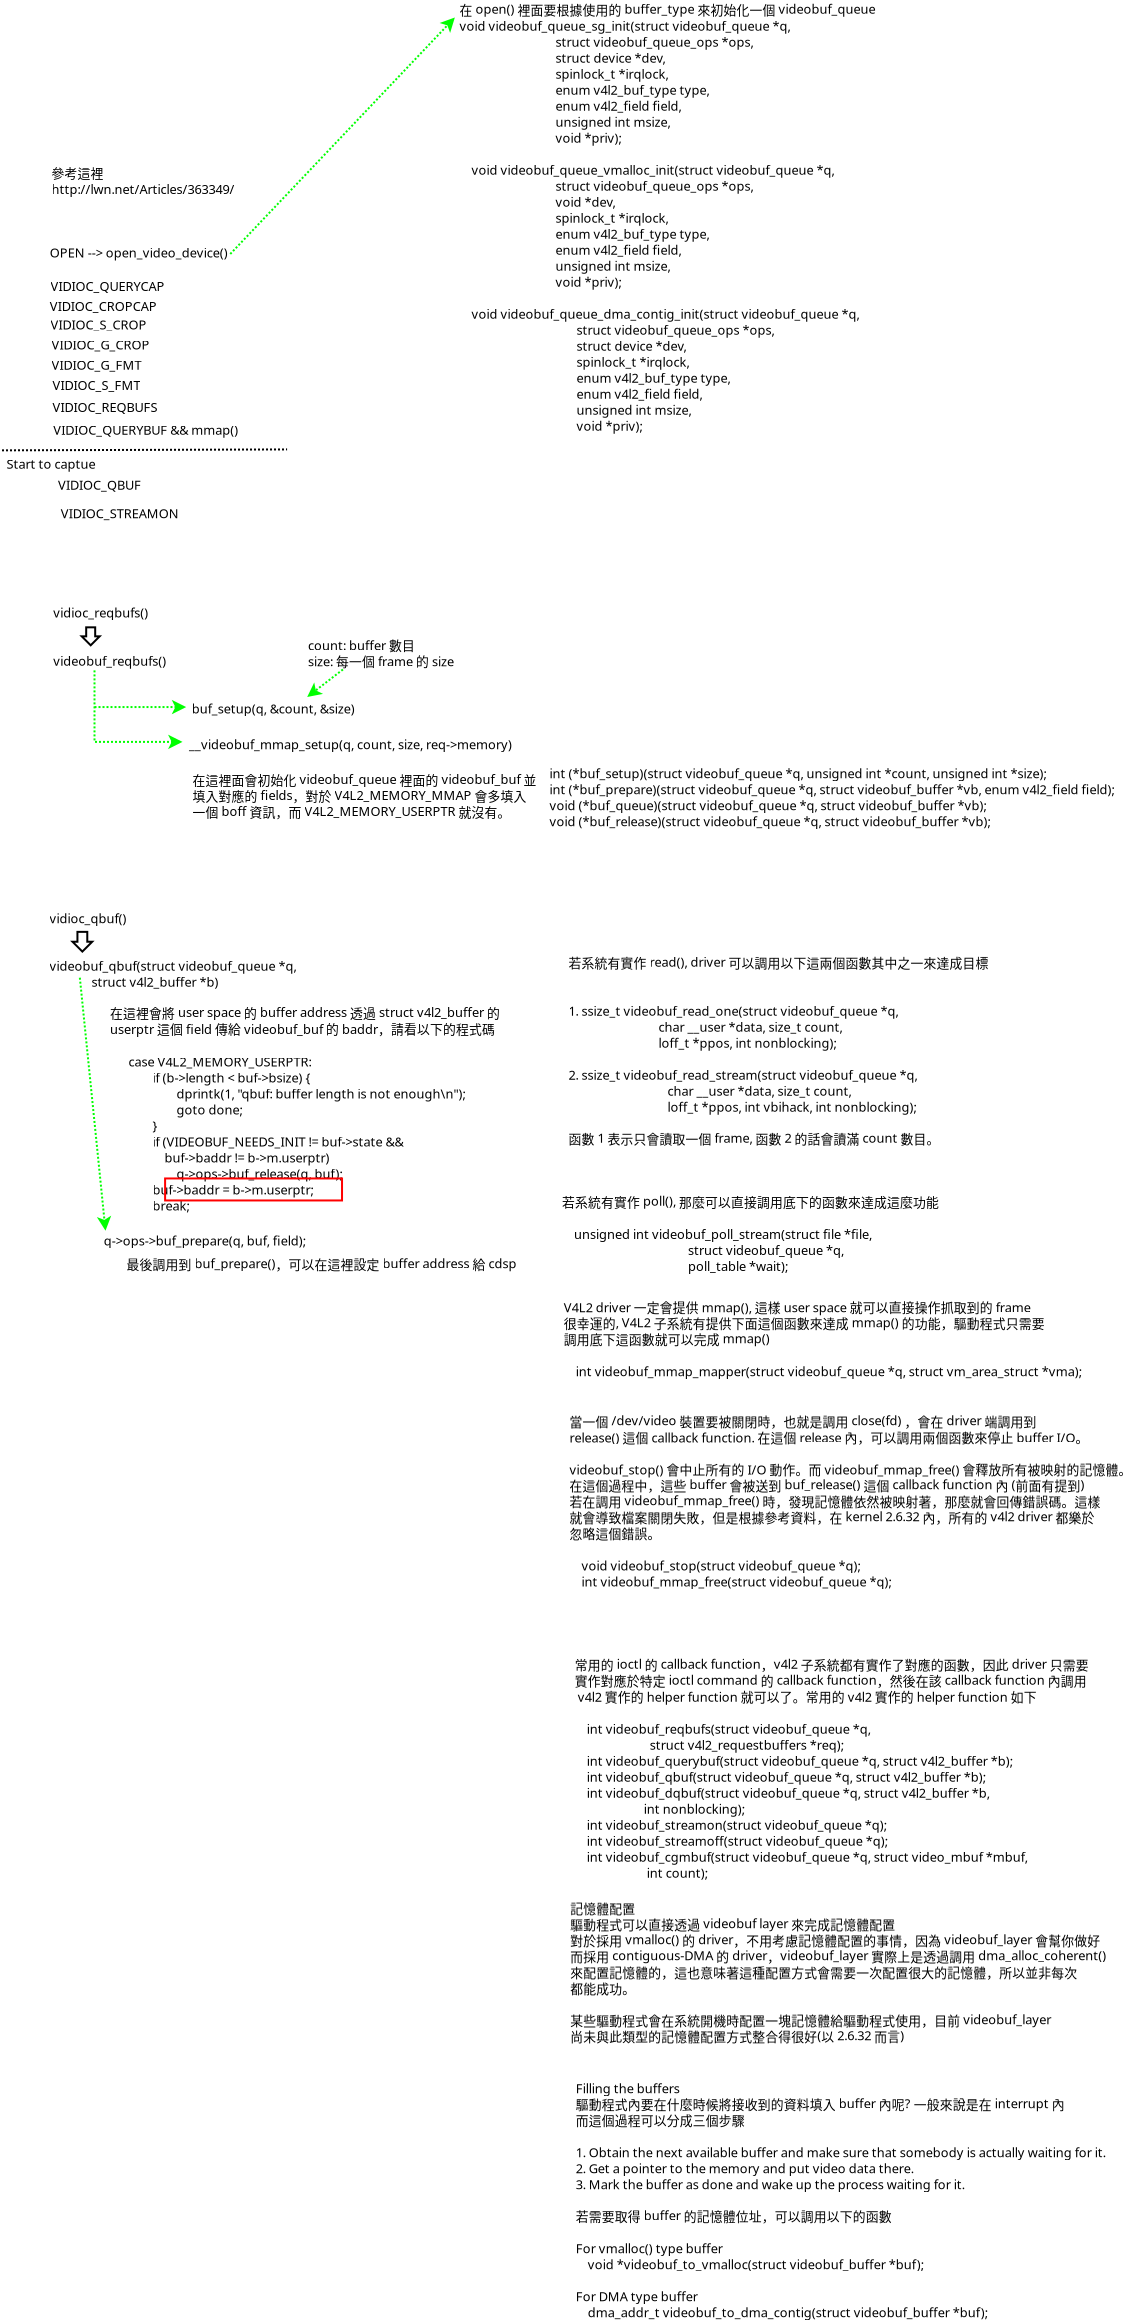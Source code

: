 <?xml version="1.0" encoding="UTF-8"?>
<dia:diagram xmlns:dia="http://www.lysator.liu.se/~alla/dia/">
  <dia:layer name="背景" visible="true" active="true">
    <dia:object type="Standard - Text" version="1" id="O0">
      <dia:attribute name="obj_pos">
        <dia:point val="-6.974,2.842"/>
      </dia:attribute>
      <dia:attribute name="obj_bb">
        <dia:rectangle val="-6.974,2.202;1.836,4.574"/>
      </dia:attribute>
      <dia:attribute name="text">
        <dia:composite type="text">
          <dia:attribute name="string">
            <dia:string>#OPEN --&gt; open_video_device()

#</dia:string>
          </dia:attribute>
          <dia:attribute name="font">
            <dia:font family="sans" style="0" name="Helvetica"/>
          </dia:attribute>
          <dia:attribute name="height">
            <dia:real val="0.8"/>
          </dia:attribute>
          <dia:attribute name="pos">
            <dia:point val="-6.974,2.842"/>
          </dia:attribute>
          <dia:attribute name="color">
            <dia:color val="#000000"/>
          </dia:attribute>
          <dia:attribute name="alignment">
            <dia:enum val="0"/>
          </dia:attribute>
        </dia:composite>
      </dia:attribute>
      <dia:attribute name="valign">
        <dia:enum val="3"/>
      </dia:attribute>
    </dia:object>
    <dia:object type="Standard - Text" version="1" id="O1">
      <dia:attribute name="obj_pos">
        <dia:point val="-6.937,4.509"/>
      </dia:attribute>
      <dia:attribute name="obj_bb">
        <dia:rectangle val="-6.937,3.869;-1.33,4.641"/>
      </dia:attribute>
      <dia:attribute name="text">
        <dia:composite type="text">
          <dia:attribute name="string">
            <dia:string>#VIDIOC_QUERYCAP#</dia:string>
          </dia:attribute>
          <dia:attribute name="font">
            <dia:font family="sans" style="0" name="Helvetica"/>
          </dia:attribute>
          <dia:attribute name="height">
            <dia:real val="0.8"/>
          </dia:attribute>
          <dia:attribute name="pos">
            <dia:point val="-6.937,4.509"/>
          </dia:attribute>
          <dia:attribute name="color">
            <dia:color val="#000000"/>
          </dia:attribute>
          <dia:attribute name="alignment">
            <dia:enum val="0"/>
          </dia:attribute>
        </dia:composite>
      </dia:attribute>
      <dia:attribute name="valign">
        <dia:enum val="3"/>
      </dia:attribute>
    </dia:object>
    <dia:object type="Standard - Text" version="1" id="O2">
      <dia:attribute name="obj_pos">
        <dia:point val="-0.108,9.596"/>
      </dia:attribute>
      <dia:attribute name="obj_bb">
        <dia:rectangle val="-0.108,8.956;-0.108,9.729"/>
      </dia:attribute>
      <dia:attribute name="text">
        <dia:composite type="text">
          <dia:attribute name="string">
            <dia:string>##</dia:string>
          </dia:attribute>
          <dia:attribute name="font">
            <dia:font family="sans" style="0" name="Helvetica"/>
          </dia:attribute>
          <dia:attribute name="height">
            <dia:real val="0.8"/>
          </dia:attribute>
          <dia:attribute name="pos">
            <dia:point val="-0.108,9.596"/>
          </dia:attribute>
          <dia:attribute name="color">
            <dia:color val="#000000"/>
          </dia:attribute>
          <dia:attribute name="alignment">
            <dia:enum val="0"/>
          </dia:attribute>
        </dia:composite>
      </dia:attribute>
      <dia:attribute name="valign">
        <dia:enum val="3"/>
      </dia:attribute>
    </dia:object>
    <dia:object type="Standard - Text" version="1" id="O3">
      <dia:attribute name="obj_pos">
        <dia:point val="-6.892,8.451"/>
      </dia:attribute>
      <dia:attribute name="obj_bb">
        <dia:rectangle val="-6.892,7.811;-2.414,8.583"/>
      </dia:attribute>
      <dia:attribute name="text">
        <dia:composite type="text">
          <dia:attribute name="string">
            <dia:string>#VIDIOC_G_FMT#</dia:string>
          </dia:attribute>
          <dia:attribute name="font">
            <dia:font family="sans" style="0" name="Helvetica"/>
          </dia:attribute>
          <dia:attribute name="height">
            <dia:real val="0.8"/>
          </dia:attribute>
          <dia:attribute name="pos">
            <dia:point val="-6.892,8.451"/>
          </dia:attribute>
          <dia:attribute name="color">
            <dia:color val="#000000"/>
          </dia:attribute>
          <dia:attribute name="alignment">
            <dia:enum val="0"/>
          </dia:attribute>
        </dia:composite>
      </dia:attribute>
      <dia:attribute name="valign">
        <dia:enum val="3"/>
      </dia:attribute>
    </dia:object>
    <dia:object type="Standard - Text" version="1" id="O4">
      <dia:attribute name="obj_pos">
        <dia:point val="-6.846,9.459"/>
      </dia:attribute>
      <dia:attribute name="obj_bb">
        <dia:rectangle val="-6.846,8.819;-2.438,9.591"/>
      </dia:attribute>
      <dia:attribute name="text">
        <dia:composite type="text">
          <dia:attribute name="string">
            <dia:string>#VIDIOC_S_FMT#</dia:string>
          </dia:attribute>
          <dia:attribute name="font">
            <dia:font family="sans" style="0" name="Helvetica"/>
          </dia:attribute>
          <dia:attribute name="height">
            <dia:real val="0.8"/>
          </dia:attribute>
          <dia:attribute name="pos">
            <dia:point val="-6.846,9.459"/>
          </dia:attribute>
          <dia:attribute name="color">
            <dia:color val="#000000"/>
          </dia:attribute>
          <dia:attribute name="alignment">
            <dia:enum val="0"/>
          </dia:attribute>
        </dia:composite>
      </dia:attribute>
      <dia:attribute name="valign">
        <dia:enum val="3"/>
      </dia:attribute>
    </dia:object>
    <dia:object type="Standard - Text" version="1" id="O5">
      <dia:attribute name="obj_pos">
        <dia:point val="-6.846,10.559"/>
      </dia:attribute>
      <dia:attribute name="obj_bb">
        <dia:rectangle val="-6.846,9.919;-1.661,10.691"/>
      </dia:attribute>
      <dia:attribute name="text">
        <dia:composite type="text">
          <dia:attribute name="string">
            <dia:string>#VIDIOC_REQBUFS#</dia:string>
          </dia:attribute>
          <dia:attribute name="font">
            <dia:font family="sans" style="0" name="Helvetica"/>
          </dia:attribute>
          <dia:attribute name="height">
            <dia:real val="0.8"/>
          </dia:attribute>
          <dia:attribute name="pos">
            <dia:point val="-6.846,10.559"/>
          </dia:attribute>
          <dia:attribute name="color">
            <dia:color val="#000000"/>
          </dia:attribute>
          <dia:attribute name="alignment">
            <dia:enum val="0"/>
          </dia:attribute>
        </dia:composite>
      </dia:attribute>
      <dia:attribute name="valign">
        <dia:enum val="3"/>
      </dia:attribute>
    </dia:object>
    <dia:object type="Standard - Text" version="1" id="O6">
      <dia:attribute name="obj_pos">
        <dia:point val="-6.983,5.517"/>
      </dia:attribute>
      <dia:attribute name="obj_bb">
        <dia:rectangle val="-6.983,4.877;-1.788,5.65"/>
      </dia:attribute>
      <dia:attribute name="text">
        <dia:composite type="text">
          <dia:attribute name="string">
            <dia:string>#VIDIOC_CROPCAP#</dia:string>
          </dia:attribute>
          <dia:attribute name="font">
            <dia:font family="sans" style="0" name="Helvetica"/>
          </dia:attribute>
          <dia:attribute name="height">
            <dia:real val="0.8"/>
          </dia:attribute>
          <dia:attribute name="pos">
            <dia:point val="-6.983,5.517"/>
          </dia:attribute>
          <dia:attribute name="color">
            <dia:color val="#000000"/>
          </dia:attribute>
          <dia:attribute name="alignment">
            <dia:enum val="0"/>
          </dia:attribute>
        </dia:composite>
      </dia:attribute>
      <dia:attribute name="valign">
        <dia:enum val="3"/>
      </dia:attribute>
    </dia:object>
    <dia:object type="Standard - Text" version="1" id="O7">
      <dia:attribute name="obj_pos">
        <dia:point val="-6.937,6.434"/>
      </dia:attribute>
      <dia:attribute name="obj_bb">
        <dia:rectangle val="-6.937,5.794;-2.157,6.566"/>
      </dia:attribute>
      <dia:attribute name="text">
        <dia:composite type="text">
          <dia:attribute name="string">
            <dia:string>#VIDIOC_S_CROP#</dia:string>
          </dia:attribute>
          <dia:attribute name="font">
            <dia:font family="sans" style="0" name="Helvetica"/>
          </dia:attribute>
          <dia:attribute name="height">
            <dia:real val="0.8"/>
          </dia:attribute>
          <dia:attribute name="pos">
            <dia:point val="-6.937,6.434"/>
          </dia:attribute>
          <dia:attribute name="color">
            <dia:color val="#000000"/>
          </dia:attribute>
          <dia:attribute name="alignment">
            <dia:enum val="0"/>
          </dia:attribute>
        </dia:composite>
      </dia:attribute>
      <dia:attribute name="valign">
        <dia:enum val="3"/>
      </dia:attribute>
    </dia:object>
    <dia:object type="Standard - Text" version="1" id="O8">
      <dia:attribute name="obj_pos">
        <dia:point val="-6.892,7.442"/>
      </dia:attribute>
      <dia:attribute name="obj_bb">
        <dia:rectangle val="-6.892,6.802;-2.042,7.575"/>
      </dia:attribute>
      <dia:attribute name="text">
        <dia:composite type="text">
          <dia:attribute name="string">
            <dia:string>#VIDIOC_G_CROP#</dia:string>
          </dia:attribute>
          <dia:attribute name="font">
            <dia:font family="sans" style="0" name="Helvetica"/>
          </dia:attribute>
          <dia:attribute name="height">
            <dia:real val="0.8"/>
          </dia:attribute>
          <dia:attribute name="pos">
            <dia:point val="-6.892,7.442"/>
          </dia:attribute>
          <dia:attribute name="color">
            <dia:color val="#000000"/>
          </dia:attribute>
          <dia:attribute name="alignment">
            <dia:enum val="0"/>
          </dia:attribute>
        </dia:composite>
      </dia:attribute>
      <dia:attribute name="valign">
        <dia:enum val="3"/>
      </dia:attribute>
    </dia:object>
    <dia:object type="Standard - Text" version="1" id="O9">
      <dia:attribute name="obj_pos">
        <dia:point val="-6.8,11.705"/>
      </dia:attribute>
      <dia:attribute name="obj_bb">
        <dia:rectangle val="-6.8,11.046;2.357,11.876"/>
      </dia:attribute>
      <dia:attribute name="text">
        <dia:composite type="text">
          <dia:attribute name="string">
            <dia:string>#VIDIOC_QUERYBUF &amp;&amp; mmap()#</dia:string>
          </dia:attribute>
          <dia:attribute name="font">
            <dia:font family="sans" style="0" name="Helvetica"/>
          </dia:attribute>
          <dia:attribute name="height">
            <dia:real val="0.8"/>
          </dia:attribute>
          <dia:attribute name="pos">
            <dia:point val="-6.8,11.705"/>
          </dia:attribute>
          <dia:attribute name="color">
            <dia:color val="#000000"/>
          </dia:attribute>
          <dia:attribute name="alignment">
            <dia:enum val="0"/>
          </dia:attribute>
        </dia:composite>
      </dia:attribute>
      <dia:attribute name="valign">
        <dia:enum val="3"/>
      </dia:attribute>
    </dia:object>
    <dia:object type="Standard - Line" version="0" id="O10">
      <dia:attribute name="obj_pos">
        <dia:point val="-9.367,12.479"/>
      </dia:attribute>
      <dia:attribute name="obj_bb">
        <dia:rectangle val="-9.417,12.383;4.938,12.529"/>
      </dia:attribute>
      <dia:attribute name="conn_endpoints">
        <dia:point val="-9.367,12.479"/>
        <dia:point val="4.888,12.433"/>
      </dia:attribute>
      <dia:attribute name="numcp">
        <dia:int val="1"/>
      </dia:attribute>
      <dia:attribute name="line_style">
        <dia:enum val="4"/>
      </dia:attribute>
    </dia:object>
    <dia:object type="Standard - Text" version="1" id="O11">
      <dia:attribute name="obj_pos">
        <dia:point val="-9.137,13.396"/>
      </dia:attribute>
      <dia:attribute name="obj_bb">
        <dia:rectangle val="-9.137,12.756;-4.927,13.528"/>
      </dia:attribute>
      <dia:attribute name="text">
        <dia:composite type="text">
          <dia:attribute name="string">
            <dia:string>#Start to captue#</dia:string>
          </dia:attribute>
          <dia:attribute name="font">
            <dia:font family="sans" style="0" name="Helvetica"/>
          </dia:attribute>
          <dia:attribute name="height">
            <dia:real val="0.8"/>
          </dia:attribute>
          <dia:attribute name="pos">
            <dia:point val="-9.137,13.396"/>
          </dia:attribute>
          <dia:attribute name="color">
            <dia:color val="#000000"/>
          </dia:attribute>
          <dia:attribute name="alignment">
            <dia:enum val="0"/>
          </dia:attribute>
        </dia:composite>
      </dia:attribute>
      <dia:attribute name="valign">
        <dia:enum val="3"/>
      </dia:attribute>
    </dia:object>
    <dia:object type="Standard - Text" version="1" id="O12">
      <dia:attribute name="obj_pos">
        <dia:point val="-6.571,14.45"/>
      </dia:attribute>
      <dia:attribute name="obj_bb">
        <dia:rectangle val="-6.571,13.791;-2.479,14.621"/>
      </dia:attribute>
      <dia:attribute name="text">
        <dia:composite type="text">
          <dia:attribute name="string">
            <dia:string>#VIDIOC_QBUF#</dia:string>
          </dia:attribute>
          <dia:attribute name="font">
            <dia:font family="sans" style="0" name="Helvetica"/>
          </dia:attribute>
          <dia:attribute name="height">
            <dia:real val="0.8"/>
          </dia:attribute>
          <dia:attribute name="pos">
            <dia:point val="-6.571,14.45"/>
          </dia:attribute>
          <dia:attribute name="color">
            <dia:color val="#000000"/>
          </dia:attribute>
          <dia:attribute name="alignment">
            <dia:enum val="0"/>
          </dia:attribute>
        </dia:composite>
      </dia:attribute>
      <dia:attribute name="valign">
        <dia:enum val="3"/>
      </dia:attribute>
    </dia:object>
    <dia:object type="Standard - Text" version="1" id="O13">
      <dia:attribute name="obj_pos">
        <dia:point val="-6.433,15.871"/>
      </dia:attribute>
      <dia:attribute name="obj_bb">
        <dia:rectangle val="-6.433,15.212;-0.681,16.042"/>
      </dia:attribute>
      <dia:attribute name="text">
        <dia:composite type="text">
          <dia:attribute name="string">
            <dia:string>#VIDIOC_STREAMON#</dia:string>
          </dia:attribute>
          <dia:attribute name="font">
            <dia:font family="sans" style="0" name="Helvetica"/>
          </dia:attribute>
          <dia:attribute name="height">
            <dia:real val="0.8"/>
          </dia:attribute>
          <dia:attribute name="pos">
            <dia:point val="-6.433,15.871"/>
          </dia:attribute>
          <dia:attribute name="color">
            <dia:color val="#000000"/>
          </dia:attribute>
          <dia:attribute name="alignment">
            <dia:enum val="0"/>
          </dia:attribute>
        </dia:composite>
      </dia:attribute>
      <dia:attribute name="valign">
        <dia:enum val="3"/>
      </dia:attribute>
    </dia:object>
    <dia:object type="Standard - Text" version="1" id="O14">
      <dia:attribute name="obj_pos">
        <dia:point val="16.805,28.877"/>
      </dia:attribute>
      <dia:attribute name="obj_bb">
        <dia:rectangle val="16.805,28.237;45.722,31.41"/>
      </dia:attribute>
      <dia:attribute name="text">
        <dia:composite type="text">
          <dia:attribute name="string">
            <dia:string>#	int (*buf_setup)(struct videobuf_queue *q, unsigned int *count, unsigned int *size);
	int (*buf_prepare)(struct videobuf_queue *q, struct videobuf_buffer *vb, enum v4l2_field field);
	void (*buf_queue)(struct videobuf_queue *q, struct videobuf_buffer *vb);
	void (*buf_release)(struct videobuf_queue *q, struct videobuf_buffer *vb);#</dia:string>
          </dia:attribute>
          <dia:attribute name="font">
            <dia:font family="sans" style="0" name="Helvetica"/>
          </dia:attribute>
          <dia:attribute name="height">
            <dia:real val="0.8"/>
          </dia:attribute>
          <dia:attribute name="pos">
            <dia:point val="16.805,28.877"/>
          </dia:attribute>
          <dia:attribute name="color">
            <dia:color val="#000000"/>
          </dia:attribute>
          <dia:attribute name="alignment">
            <dia:enum val="0"/>
          </dia:attribute>
        </dia:composite>
      </dia:attribute>
      <dia:attribute name="valign">
        <dia:enum val="3"/>
      </dia:attribute>
    </dia:object>
    <dia:object type="Standard - Text" version="1" id="O15">
      <dia:attribute name="obj_pos">
        <dia:point val="-6.892,-1.143"/>
      </dia:attribute>
      <dia:attribute name="obj_bb">
        <dia:rectangle val="-6.892,-1.805;1.931,-0.19"/>
      </dia:attribute>
      <dia:attribute name="text">
        <dia:composite type="text">
          <dia:attribute name="string">
            <dia:string>#參考這裡
http://lwn.net/Articles/363349/#</dia:string>
          </dia:attribute>
          <dia:attribute name="font">
            <dia:font family="sans" style="0" name="Helvetica"/>
          </dia:attribute>
          <dia:attribute name="height">
            <dia:real val="0.8"/>
          </dia:attribute>
          <dia:attribute name="pos">
            <dia:point val="-6.892,-1.143"/>
          </dia:attribute>
          <dia:attribute name="color">
            <dia:color val="#000000"/>
          </dia:attribute>
          <dia:attribute name="alignment">
            <dia:enum val="0"/>
          </dia:attribute>
        </dia:composite>
      </dia:attribute>
      <dia:attribute name="valign">
        <dia:enum val="3"/>
      </dia:attribute>
    </dia:object>
    <dia:object type="Standard - Text" version="1" id="O16">
      <dia:attribute name="obj_pos">
        <dia:point val="13.505,-9.301"/>
      </dia:attribute>
      <dia:attribute name="obj_bb">
        <dia:rectangle val="13.505,-9.943;33.78,11.633"/>
      </dia:attribute>
      <dia:attribute name="text">
        <dia:composite type="text">
          <dia:attribute name="string">
            <dia:string>#在 open() 裡面要根據使用的 buffer_type 來初始化一個 videobuf_queue
void videobuf_queue_sg_init(struct videobuf_queue *q,
			        struct videobuf_queue_ops *ops,
			 	struct device *dev,
			 	spinlock_t *irqlock,
			 	enum v4l2_buf_type type,
			 	enum v4l2_field field,
			 	unsigned int msize,
			 	void *priv);

    void videobuf_queue_vmalloc_init(struct videobuf_queue *q,
			        struct videobuf_queue_ops *ops,
			 	void *dev,
			 	spinlock_t *irqlock,
			 	enum v4l2_buf_type type,
			 	enum v4l2_field field,
			 	unsigned int msize,
				void *priv);

    void videobuf_queue_dma_contig_init(struct videobuf_queue *q,
				       struct videobuf_queue_ops *ops,
				       struct device *dev,
				       spinlock_t *irqlock,
				       enum v4l2_buf_type type,
				       enum v4l2_field field,
				       unsigned int msize,
				       void *priv);#</dia:string>
          </dia:attribute>
          <dia:attribute name="font">
            <dia:font family="sans" style="0" name="Helvetica"/>
          </dia:attribute>
          <dia:attribute name="height">
            <dia:real val="0.8"/>
          </dia:attribute>
          <dia:attribute name="pos">
            <dia:point val="13.505,-9.301"/>
          </dia:attribute>
          <dia:attribute name="color">
            <dia:color val="#000000"/>
          </dia:attribute>
          <dia:attribute name="alignment">
            <dia:enum val="0"/>
          </dia:attribute>
        </dia:composite>
      </dia:attribute>
      <dia:attribute name="valign">
        <dia:enum val="3"/>
      </dia:attribute>
    </dia:object>
    <dia:object type="Standard - Line" version="0" id="O17">
      <dia:attribute name="obj_pos">
        <dia:point val="2.046,2.661"/>
      </dia:attribute>
      <dia:attribute name="obj_bb">
        <dia:rectangle val="1.975,-9.245;13.352,2.732"/>
      </dia:attribute>
      <dia:attribute name="conn_endpoints">
        <dia:point val="2.046,2.661"/>
        <dia:point val="13.275,-9.164"/>
      </dia:attribute>
      <dia:attribute name="numcp">
        <dia:int val="1"/>
      </dia:attribute>
      <dia:attribute name="line_color">
        <dia:color val="#00ff00"/>
      </dia:attribute>
      <dia:attribute name="line_style">
        <dia:enum val="4"/>
      </dia:attribute>
      <dia:attribute name="end_arrow">
        <dia:enum val="22"/>
      </dia:attribute>
      <dia:attribute name="end_arrow_length">
        <dia:real val="0.5"/>
      </dia:attribute>
      <dia:attribute name="end_arrow_width">
        <dia:real val="0.5"/>
      </dia:attribute>
    </dia:object>
    <dia:object type="Standard - Text" version="1" id="O18">
      <dia:attribute name="obj_pos">
        <dia:point val="18.959,38.355"/>
      </dia:attribute>
      <dia:attribute name="obj_bb">
        <dia:rectangle val="18.959,37.707;39.761,47.294"/>
      </dia:attribute>
      <dia:attribute name="text">
        <dia:composite type="text">
          <dia:attribute name="string">
            <dia:string>#若系統有實作 read(), driver 可以調用以下這兩個函數其中之一來達成目標


1. ssize_t videobuf_read_one(struct videobuf_queue *q,
			      char __user *data, size_t count, 
			      loff_t *ppos, int nonblocking);

2. ssize_t videobuf_read_stream(struct videobuf_queue *q,
			         char __user *data, size_t count, 
				 loff_t *ppos, int vbihack, int nonblocking);

函數 1 表示只會讀取一個 frame, 函數 2 的話會讀滿 count 數目。#</dia:string>
          </dia:attribute>
          <dia:attribute name="font">
            <dia:font family="sans" style="0" name="Helvetica"/>
          </dia:attribute>
          <dia:attribute name="height">
            <dia:real val="0.8"/>
          </dia:attribute>
          <dia:attribute name="pos">
            <dia:point val="18.959,38.355"/>
          </dia:attribute>
          <dia:attribute name="color">
            <dia:color val="#000000"/>
          </dia:attribute>
          <dia:attribute name="alignment">
            <dia:enum val="0"/>
          </dia:attribute>
        </dia:composite>
      </dia:attribute>
      <dia:attribute name="valign">
        <dia:enum val="3"/>
      </dia:attribute>
    </dia:object>
    <dia:object type="Standard - Text" version="1" id="O19">
      <dia:attribute name="obj_pos">
        <dia:point val="18.634,50.306"/>
      </dia:attribute>
      <dia:attribute name="obj_bb">
        <dia:rectangle val="18.634,49.637;37.377,53.686"/>
      </dia:attribute>
      <dia:attribute name="text">
        <dia:composite type="text">
          <dia:attribute name="string">
            <dia:string>#若系統有實作 poll(), 那麼可以直接調用底下的函數來達成這麼功能

    unsigned int videobuf_poll_stream(struct file *file,
				          struct videobuf_queue *q,
				          poll_table *wait);#</dia:string>
          </dia:attribute>
          <dia:attribute name="font">
            <dia:font family="sans" style="0" name="Helvetica"/>
          </dia:attribute>
          <dia:attribute name="height">
            <dia:real val="0.8"/>
          </dia:attribute>
          <dia:attribute name="pos">
            <dia:point val="18.634,50.306"/>
          </dia:attribute>
          <dia:attribute name="color">
            <dia:color val="#000000"/>
          </dia:attribute>
          <dia:attribute name="alignment">
            <dia:enum val="0"/>
          </dia:attribute>
        </dia:composite>
      </dia:attribute>
      <dia:attribute name="valign">
        <dia:enum val="3"/>
      </dia:attribute>
    </dia:object>
    <dia:object type="Standard - Text" version="1" id="O20">
      <dia:attribute name="obj_pos">
        <dia:point val="18.955,56.081"/>
      </dia:attribute>
      <dia:attribute name="obj_bb">
        <dia:rectangle val="18.955,55.441;18.955,56.213"/>
      </dia:attribute>
      <dia:attribute name="text">
        <dia:composite type="text">
          <dia:attribute name="string">
            <dia:string>##</dia:string>
          </dia:attribute>
          <dia:attribute name="font">
            <dia:font family="sans" style="0" name="Helvetica"/>
          </dia:attribute>
          <dia:attribute name="height">
            <dia:real val="0.8"/>
          </dia:attribute>
          <dia:attribute name="pos">
            <dia:point val="18.955,56.081"/>
          </dia:attribute>
          <dia:attribute name="color">
            <dia:color val="#000000"/>
          </dia:attribute>
          <dia:attribute name="alignment">
            <dia:enum val="0"/>
          </dia:attribute>
        </dia:composite>
      </dia:attribute>
      <dia:attribute name="valign">
        <dia:enum val="3"/>
      </dia:attribute>
    </dia:object>
    <dia:object type="Standard - Text" version="1" id="O21">
      <dia:attribute name="obj_pos">
        <dia:point val="18.726,55.577"/>
      </dia:attribute>
      <dia:attribute name="obj_bb">
        <dia:rectangle val="18.726,54.889;43.774,58.974"/>
      </dia:attribute>
      <dia:attribute name="text">
        <dia:composite type="text">
          <dia:attribute name="string">
            <dia:string>#V4L2 driver 一定會提供 mmap(), 這樣 user space 就可以直接操作抓取到的 frame
很幸運的, V4L2 子系統有提供下面這個函數來達成 mmap() 的功能，驅動程式只需要
調用底下這函數就可以完成 mmap()

    int videobuf_mmap_mapper(struct videobuf_queue *q, struct vm_area_struct *vma);#</dia:string>
          </dia:attribute>
          <dia:attribute name="font">
            <dia:font family="sans" style="0" name="Helvetica"/>
          </dia:attribute>
          <dia:attribute name="height">
            <dia:real val="0.8"/>
          </dia:attribute>
          <dia:attribute name="pos">
            <dia:point val="18.726,55.577"/>
          </dia:attribute>
          <dia:attribute name="color">
            <dia:color val="#000000"/>
          </dia:attribute>
          <dia:attribute name="alignment">
            <dia:enum val="0"/>
          </dia:attribute>
        </dia:composite>
      </dia:attribute>
      <dia:attribute name="valign">
        <dia:enum val="3"/>
      </dia:attribute>
    </dia:object>
    <dia:object type="Standard - Text" version="1" id="O22">
      <dia:attribute name="obj_pos">
        <dia:point val="19.003,61.283"/>
      </dia:attribute>
      <dia:attribute name="obj_bb">
        <dia:rectangle val="19.003,60.594;46.639,69.482"/>
      </dia:attribute>
      <dia:attribute name="text">
        <dia:composite type="text">
          <dia:attribute name="string">
            <dia:string>#當一個 /dev/video 裝置要被關閉時，也就是調用 close(fd) ，會在 driver 端調用到 
release() 這個 callback function. 在這個 release 內，可以調用兩個函數來停止 buffer I/O。

videobuf_stop() 會中止所有的 I/O 動作。而 videobuf_mmap_free() 會釋放所有被映射的記憶體。
在這個過程中，這些 buffer 會被送到 buf_release() 這個 callback function 內 (前面有提到)
若在調用 videobuf_mmap_free() 時，發現記憶體依然被映射著，那麼就會回傳錯誤碼。這樣
就會導致檔案關閉失敗，但是根據參考資料，在 kernel 2.6.32 內，所有的 v4l2 driver 都樂於
忽略這個錯誤。

    void videobuf_stop(struct videobuf_queue *q);
    int videobuf_mmap_free(struct videobuf_queue *q);#</dia:string>
          </dia:attribute>
          <dia:attribute name="font">
            <dia:font family="sans" style="0" name="Helvetica"/>
          </dia:attribute>
          <dia:attribute name="height">
            <dia:real val="0.8"/>
          </dia:attribute>
          <dia:attribute name="pos">
            <dia:point val="19.003,61.283"/>
          </dia:attribute>
          <dia:attribute name="color">
            <dia:color val="#000000"/>
          </dia:attribute>
          <dia:attribute name="alignment">
            <dia:enum val="0"/>
          </dia:attribute>
        </dia:composite>
      </dia:attribute>
      <dia:attribute name="valign">
        <dia:enum val="3"/>
      </dia:attribute>
    </dia:object>
    <dia:object type="Standard - Text" version="1" id="O23">
      <dia:attribute name="obj_pos">
        <dia:point val="19.275,73.452"/>
      </dia:attribute>
      <dia:attribute name="obj_bb">
        <dia:rectangle val="19.275,72.783;44.508,84.033"/>
      </dia:attribute>
      <dia:attribute name="text">
        <dia:composite type="text">
          <dia:attribute name="string">
            <dia:string>#常用的 ioctl 的 callback function，v4l2 子系統都有實作了對應的函數，因此 driver 只需要
實作對應於特定 ioctl command 的 callback function，然後在該 callback function 內調用
 v4l2 實作的 helper function 就可以了。常用的 v4l2 實作的 helper function 如下

    int videobuf_reqbufs(struct videobuf_queue *q,
		         struct v4l2_requestbuffers *req);
    int videobuf_querybuf(struct videobuf_queue *q, struct v4l2_buffer *b);
    int videobuf_qbuf(struct videobuf_queue *q, struct v4l2_buffer *b);
    int videobuf_dqbuf(struct videobuf_queue *q, struct v4l2_buffer *b, 
                       int nonblocking);
    int videobuf_streamon(struct videobuf_queue *q);
    int videobuf_streamoff(struct videobuf_queue *q);
    int videobuf_cgmbuf(struct videobuf_queue *q, struct video_mbuf *mbuf, 
    			int count);#</dia:string>
          </dia:attribute>
          <dia:attribute name="font">
            <dia:font family="sans" style="0" name="Helvetica"/>
          </dia:attribute>
          <dia:attribute name="height">
            <dia:real val="0.8"/>
          </dia:attribute>
          <dia:attribute name="pos">
            <dia:point val="19.275,73.452"/>
          </dia:attribute>
          <dia:attribute name="color">
            <dia:color val="#000000"/>
          </dia:attribute>
          <dia:attribute name="alignment">
            <dia:enum val="0"/>
          </dia:attribute>
        </dia:composite>
      </dia:attribute>
      <dia:attribute name="valign">
        <dia:enum val="3"/>
      </dia:attribute>
    </dia:object>
    <dia:object type="Standard - Text" version="1" id="O24">
      <dia:attribute name="obj_pos">
        <dia:point val="19.046,85.632"/>
      </dia:attribute>
      <dia:attribute name="obj_bb">
        <dia:rectangle val="19.046,84.931;45.13,92.243"/>
      </dia:attribute>
      <dia:attribute name="text">
        <dia:composite type="text">
          <dia:attribute name="string">
            <dia:string>#記憶體配置
驅動程式可以直接透過 videobuf layer 來完成記憶體配置
對於採用 vmalloc() 的 driver，不用考慮記憶體配置的事情，因為 videobuf_layer 會幫你做好
而採用 contiguous-DMA 的 driver，videobuf_layer 實際上是透過調用 dma_alloc_coherent() 
來配置記憶體的，這也意味著這種配置方式會需要一次配置很大的記憶體，所以並非每次
都能成功。

某些驅動程式會在系統開機時配置一塊記憶體給驅動程式使用，目前 videobuf_layer 
尚未與此類型的記憶體配置方式整合得很好(以 2.6.32 而言)#</dia:string>
          </dia:attribute>
          <dia:attribute name="font">
            <dia:font family="sans" style="0" name="Helvetica"/>
          </dia:attribute>
          <dia:attribute name="height">
            <dia:real val="0.8"/>
          </dia:attribute>
          <dia:attribute name="pos">
            <dia:point val="19.046,85.632"/>
          </dia:attribute>
          <dia:attribute name="color">
            <dia:color val="#000000"/>
          </dia:attribute>
          <dia:attribute name="alignment">
            <dia:enum val="0"/>
          </dia:attribute>
        </dia:composite>
      </dia:attribute>
      <dia:attribute name="valign">
        <dia:enum val="3"/>
      </dia:attribute>
    </dia:object>
    <dia:object type="Standard - Text" version="1" id="O25">
      <dia:attribute name="obj_pos">
        <dia:point val="19.321,94.627"/>
      </dia:attribute>
      <dia:attribute name="obj_bb">
        <dia:rectangle val="19.321,93.959;44.788,106.007"/>
      </dia:attribute>
      <dia:attribute name="text">
        <dia:composite type="text">
          <dia:attribute name="string">
            <dia:string>#Filling the buffers
驅動程式內要在什麼時候將接收到的資料填入 buffer 內呢? 一般來說是在 interrupt 內
而這個過程可以分成三個步驟

1. Obtain the next available buffer and make sure that somebody is actually waiting for it.
2. Get a pointer to the memory and put video data there.
3. Mark the buffer as done and wake up the process waiting for it.

若需要取得 buffer 的記憶體位址，可以調用以下的函數

For vmalloc() type buffer
    void *videobuf_to_vmalloc(struct videobuf_buffer *buf);

For DMA type buffer
    dma_addr_t videobuf_to_dma_contig(struct videobuf_buffer *buf);#</dia:string>
          </dia:attribute>
          <dia:attribute name="font">
            <dia:font family="sans" style="0" name="Helvetica"/>
          </dia:attribute>
          <dia:attribute name="height">
            <dia:real val="0.8"/>
          </dia:attribute>
          <dia:attribute name="pos">
            <dia:point val="19.321,94.627"/>
          </dia:attribute>
          <dia:attribute name="color">
            <dia:color val="#000000"/>
          </dia:attribute>
          <dia:attribute name="alignment">
            <dia:enum val="0"/>
          </dia:attribute>
        </dia:composite>
      </dia:attribute>
      <dia:attribute name="valign">
        <dia:enum val="3"/>
      </dia:attribute>
    </dia:object>
    <dia:object type="Standard - Text" version="1" id="O26">
      <dia:attribute name="obj_pos">
        <dia:point val="-6.804,20.834"/>
      </dia:attribute>
      <dia:attribute name="obj_bb">
        <dia:rectangle val="-6.804,20.175;-2.207,21.006"/>
      </dia:attribute>
      <dia:attribute name="text">
        <dia:composite type="text">
          <dia:attribute name="string">
            <dia:string>#vidioc_reqbufs()#</dia:string>
          </dia:attribute>
          <dia:attribute name="font">
            <dia:font family="sans" style="0" name="Helvetica"/>
          </dia:attribute>
          <dia:attribute name="height">
            <dia:real val="0.8"/>
          </dia:attribute>
          <dia:attribute name="pos">
            <dia:point val="-6.804,20.834"/>
          </dia:attribute>
          <dia:attribute name="color">
            <dia:color val="#000000"/>
          </dia:attribute>
          <dia:attribute name="alignment">
            <dia:enum val="0"/>
          </dia:attribute>
        </dia:composite>
      </dia:attribute>
      <dia:attribute name="valign">
        <dia:enum val="3"/>
      </dia:attribute>
    </dia:object>
    <dia:object type="Standard - Text" version="1" id="O27">
      <dia:attribute name="obj_pos">
        <dia:point val="-6.804,23.252"/>
      </dia:attribute>
      <dia:attribute name="obj_bb">
        <dia:rectangle val="-6.804,22.612;-1.414,23.385"/>
      </dia:attribute>
      <dia:attribute name="text">
        <dia:composite type="text">
          <dia:attribute name="string">
            <dia:string>#videobuf_reqbufs()#</dia:string>
          </dia:attribute>
          <dia:attribute name="font">
            <dia:font family="sans" style="0" name="Helvetica"/>
          </dia:attribute>
          <dia:attribute name="height">
            <dia:real val="0.8"/>
          </dia:attribute>
          <dia:attribute name="pos">
            <dia:point val="-6.804,23.252"/>
          </dia:attribute>
          <dia:attribute name="color">
            <dia:color val="#000000"/>
          </dia:attribute>
          <dia:attribute name="alignment">
            <dia:enum val="0"/>
          </dia:attribute>
        </dia:composite>
      </dia:attribute>
      <dia:attribute name="valign">
        <dia:enum val="3"/>
      </dia:attribute>
    </dia:object>
    <dia:object type="Standard - Text" version="1" id="O28">
      <dia:attribute name="obj_pos">
        <dia:point val="0.117,25.636"/>
      </dia:attribute>
      <dia:attribute name="obj_bb">
        <dia:rectangle val="0.117,24.996;8.062,25.768"/>
      </dia:attribute>
      <dia:attribute name="text">
        <dia:composite type="text">
          <dia:attribute name="string">
            <dia:string>#buf_setup(q, &amp;count, &amp;size)#</dia:string>
          </dia:attribute>
          <dia:attribute name="font">
            <dia:font family="sans" style="0" name="Helvetica"/>
          </dia:attribute>
          <dia:attribute name="height">
            <dia:real val="0.8"/>
          </dia:attribute>
          <dia:attribute name="pos">
            <dia:point val="0.117,25.636"/>
          </dia:attribute>
          <dia:attribute name="color">
            <dia:color val="#000000"/>
          </dia:attribute>
          <dia:attribute name="alignment">
            <dia:enum val="0"/>
          </dia:attribute>
        </dia:composite>
      </dia:attribute>
      <dia:attribute name="valign">
        <dia:enum val="3"/>
      </dia:attribute>
    </dia:object>
    <dia:object type="Standard - Text" version="1" id="O29">
      <dia:attribute name="obj_pos">
        <dia:point val="-0.021,27.423"/>
      </dia:attribute>
      <dia:attribute name="obj_bb">
        <dia:rectangle val="-0.021,26.783;15.707,27.556"/>
      </dia:attribute>
      <dia:attribute name="text">
        <dia:composite type="text">
          <dia:attribute name="string">
            <dia:string>#__videobuf_mmap_setup(q, count, size, req-&gt;memory)#</dia:string>
          </dia:attribute>
          <dia:attribute name="font">
            <dia:font family="sans" style="0" name="Helvetica"/>
          </dia:attribute>
          <dia:attribute name="height">
            <dia:real val="0.8"/>
          </dia:attribute>
          <dia:attribute name="pos">
            <dia:point val="-0.021,27.423"/>
          </dia:attribute>
          <dia:attribute name="color">
            <dia:color val="#000000"/>
          </dia:attribute>
          <dia:attribute name="alignment">
            <dia:enum val="0"/>
          </dia:attribute>
        </dia:composite>
      </dia:attribute>
      <dia:attribute name="valign">
        <dia:enum val="3"/>
      </dia:attribute>
    </dia:object>
    <dia:object type="Standard - Text" version="1" id="O30">
      <dia:attribute name="obj_pos">
        <dia:point val="5.938,22.473"/>
      </dia:attribute>
      <dia:attribute name="obj_bb">
        <dia:rectangle val="5.938,21.788;13.28,23.446"/>
      </dia:attribute>
      <dia:attribute name="text">
        <dia:composite type="text">
          <dia:attribute name="string">
            <dia:string>#count: buffer 數目
size: 每一個 frame 的 size#</dia:string>
          </dia:attribute>
          <dia:attribute name="font">
            <dia:font family="sans" style="0" name="Helvetica"/>
          </dia:attribute>
          <dia:attribute name="height">
            <dia:real val="0.8"/>
          </dia:attribute>
          <dia:attribute name="pos">
            <dia:point val="5.938,22.473"/>
          </dia:attribute>
          <dia:attribute name="color">
            <dia:color val="#000000"/>
          </dia:attribute>
          <dia:attribute name="alignment">
            <dia:enum val="0"/>
          </dia:attribute>
        </dia:composite>
      </dia:attribute>
      <dia:attribute name="valign">
        <dia:enum val="3"/>
      </dia:attribute>
    </dia:object>
    <dia:object type="Standard - Line" version="0" id="O31">
      <dia:attribute name="obj_pos">
        <dia:point val="7.679,23.436"/>
      </dia:attribute>
      <dia:attribute name="obj_bb">
        <dia:rectangle val="5.803,23.366;7.75,24.881"/>
      </dia:attribute>
      <dia:attribute name="conn_endpoints">
        <dia:point val="7.679,23.436"/>
        <dia:point val="5.892,24.811"/>
      </dia:attribute>
      <dia:attribute name="numcp">
        <dia:int val="1"/>
      </dia:attribute>
      <dia:attribute name="line_color">
        <dia:color val="#00ff00"/>
      </dia:attribute>
      <dia:attribute name="line_style">
        <dia:enum val="4"/>
      </dia:attribute>
      <dia:attribute name="end_arrow">
        <dia:enum val="22"/>
      </dia:attribute>
      <dia:attribute name="end_arrow_length">
        <dia:real val="0.5"/>
      </dia:attribute>
      <dia:attribute name="end_arrow_width">
        <dia:real val="0.5"/>
      </dia:attribute>
    </dia:object>
    <dia:object type="Standard - Text" version="1" id="O32">
      <dia:attribute name="obj_pos">
        <dia:point val="0.163,29.211"/>
      </dia:attribute>
      <dia:attribute name="obj_bb">
        <dia:rectangle val="0.163,28.526;16.855,30.983"/>
      </dia:attribute>
      <dia:attribute name="text">
        <dia:composite type="text">
          <dia:attribute name="string">
            <dia:string>#在這裡面會初始化 videobuf_queue 裡面的 videobuf_buf 並
填入對應的 fields，對於 V4L2_MEMORY_MMAP 會多填入
一個 boff 資訊，而 V4L2_MEMORY_USERPTR 就沒有。#</dia:string>
          </dia:attribute>
          <dia:attribute name="font">
            <dia:font family="sans" style="0" name="Helvetica"/>
          </dia:attribute>
          <dia:attribute name="height">
            <dia:real val="0.8"/>
          </dia:attribute>
          <dia:attribute name="pos">
            <dia:point val="0.163,29.211"/>
          </dia:attribute>
          <dia:attribute name="color">
            <dia:color val="#000000"/>
          </dia:attribute>
          <dia:attribute name="alignment">
            <dia:enum val="0"/>
          </dia:attribute>
        </dia:composite>
      </dia:attribute>
      <dia:attribute name="valign">
        <dia:enum val="3"/>
      </dia:attribute>
    </dia:object>
    <dia:object type="Geometric - Down Arrow" version="1" id="O33">
      <dia:attribute name="obj_pos">
        <dia:point val="-5.383,21.327"/>
      </dia:attribute>
      <dia:attribute name="obj_bb">
        <dia:rectangle val="-5.504,21.277;-4.363,22.298"/>
      </dia:attribute>
      <dia:attribute name="meta">
        <dia:composite type="dict"/>
      </dia:attribute>
      <dia:attribute name="elem_corner">
        <dia:point val="-5.383,21.327"/>
      </dia:attribute>
      <dia:attribute name="elem_width">
        <dia:real val="0.9"/>
      </dia:attribute>
      <dia:attribute name="elem_height">
        <dia:real val="0.9"/>
      </dia:attribute>
      <dia:attribute name="line_width">
        <dia:real val="0.1"/>
      </dia:attribute>
      <dia:attribute name="line_colour">
        <dia:color val="#000000"/>
      </dia:attribute>
      <dia:attribute name="fill_colour">
        <dia:color val="#ffffff"/>
      </dia:attribute>
      <dia:attribute name="show_background">
        <dia:boolean val="true"/>
      </dia:attribute>
      <dia:attribute name="line_style">
        <dia:enum val="0"/>
        <dia:real val="1"/>
      </dia:attribute>
      <dia:attribute name="flip_horizontal">
        <dia:boolean val="false"/>
      </dia:attribute>
      <dia:attribute name="flip_vertical">
        <dia:boolean val="false"/>
      </dia:attribute>
      <dia:attribute name="subscale">
        <dia:real val="1"/>
      </dia:attribute>
    </dia:object>
    <dia:object type="Standard - ZigZagLine" version="1" id="O34">
      <dia:attribute name="obj_pos">
        <dia:point val="-4.742,23.481"/>
      </dia:attribute>
      <dia:attribute name="obj_bb">
        <dia:rectangle val="-4.792,23.431;-0.23,27.418"/>
      </dia:attribute>
      <dia:attribute name="orth_points">
        <dia:point val="-4.742,23.481"/>
        <dia:point val="-4.742,27.056"/>
        <dia:point val="-0.342,27.056"/>
        <dia:point val="-0.342,27.056"/>
      </dia:attribute>
      <dia:attribute name="orth_orient">
        <dia:enum val="1"/>
        <dia:enum val="0"/>
        <dia:enum val="1"/>
      </dia:attribute>
      <dia:attribute name="autorouting">
        <dia:boolean val="false"/>
      </dia:attribute>
      <dia:attribute name="line_color">
        <dia:color val="#00ff00"/>
      </dia:attribute>
      <dia:attribute name="line_style">
        <dia:enum val="4"/>
      </dia:attribute>
      <dia:attribute name="end_arrow">
        <dia:enum val="22"/>
      </dia:attribute>
      <dia:attribute name="end_arrow_length">
        <dia:real val="0.5"/>
      </dia:attribute>
      <dia:attribute name="end_arrow_width">
        <dia:real val="0.5"/>
      </dia:attribute>
    </dia:object>
    <dia:object type="Standard - Line" version="0" id="O35">
      <dia:attribute name="obj_pos">
        <dia:point val="-4.742,25.315"/>
      </dia:attribute>
      <dia:attribute name="obj_bb">
        <dia:rectangle val="-4.792,24.953;-0.046,25.677"/>
      </dia:attribute>
      <dia:attribute name="conn_endpoints">
        <dia:point val="-4.742,25.315"/>
        <dia:point val="-0.158,25.315"/>
      </dia:attribute>
      <dia:attribute name="numcp">
        <dia:int val="1"/>
      </dia:attribute>
      <dia:attribute name="line_color">
        <dia:color val="#00ff00"/>
      </dia:attribute>
      <dia:attribute name="line_style">
        <dia:enum val="4"/>
      </dia:attribute>
      <dia:attribute name="end_arrow">
        <dia:enum val="22"/>
      </dia:attribute>
      <dia:attribute name="end_arrow_length">
        <dia:real val="0.5"/>
      </dia:attribute>
      <dia:attribute name="end_arrow_width">
        <dia:real val="0.5"/>
      </dia:attribute>
    </dia:object>
    <dia:object type="Standard - Text" version="1" id="O36">
      <dia:attribute name="obj_pos">
        <dia:point val="-6.988,36.12"/>
      </dia:attribute>
      <dia:attribute name="obj_bb">
        <dia:rectangle val="-6.988,35.48;-3.263,36.253"/>
      </dia:attribute>
      <dia:attribute name="text">
        <dia:composite type="text">
          <dia:attribute name="string">
            <dia:string>#vidioc_qbuf()#</dia:string>
          </dia:attribute>
          <dia:attribute name="font">
            <dia:font family="sans" style="0" name="Helvetica"/>
          </dia:attribute>
          <dia:attribute name="height">
            <dia:real val="0.8"/>
          </dia:attribute>
          <dia:attribute name="pos">
            <dia:point val="-6.988,36.12"/>
          </dia:attribute>
          <dia:attribute name="color">
            <dia:color val="#000000"/>
          </dia:attribute>
          <dia:attribute name="alignment">
            <dia:enum val="0"/>
          </dia:attribute>
        </dia:composite>
      </dia:attribute>
      <dia:attribute name="valign">
        <dia:enum val="3"/>
      </dia:attribute>
    </dia:object>
    <dia:object type="Standard - Text" version="1" id="O37">
      <dia:attribute name="obj_pos">
        <dia:point val="-6.988,38.504"/>
      </dia:attribute>
      <dia:attribute name="obj_bb">
        <dia:rectangle val="-6.988,37.864;4.722,39.436"/>
      </dia:attribute>
      <dia:attribute name="text">
        <dia:composite type="text">
          <dia:attribute name="string">
            <dia:string>#videobuf_qbuf(struct videobuf_queue *q,
	      struct v4l2_buffer *b)#</dia:string>
          </dia:attribute>
          <dia:attribute name="font">
            <dia:font family="sans" style="0" name="Helvetica"/>
          </dia:attribute>
          <dia:attribute name="height">
            <dia:real val="0.8"/>
          </dia:attribute>
          <dia:attribute name="pos">
            <dia:point val="-6.988,38.504"/>
          </dia:attribute>
          <dia:attribute name="color">
            <dia:color val="#000000"/>
          </dia:attribute>
          <dia:attribute name="alignment">
            <dia:enum val="0"/>
          </dia:attribute>
        </dia:composite>
      </dia:attribute>
      <dia:attribute name="valign">
        <dia:enum val="3"/>
      </dia:attribute>
    </dia:object>
    <dia:object type="Geometric - Down Arrow" version="1" id="O38">
      <dia:attribute name="obj_pos">
        <dia:point val="-5.842,36.556"/>
      </dia:attribute>
      <dia:attribute name="obj_bb">
        <dia:rectangle val="-5.962,36.506;-4.736,37.612"/>
      </dia:attribute>
      <dia:attribute name="meta">
        <dia:composite type="dict"/>
      </dia:attribute>
      <dia:attribute name="elem_corner">
        <dia:point val="-5.842,36.556"/>
      </dia:attribute>
      <dia:attribute name="elem_width">
        <dia:real val="0.985"/>
      </dia:attribute>
      <dia:attribute name="elem_height">
        <dia:real val="0.985"/>
      </dia:attribute>
      <dia:attribute name="line_width">
        <dia:real val="0.1"/>
      </dia:attribute>
      <dia:attribute name="line_colour">
        <dia:color val="#000000"/>
      </dia:attribute>
      <dia:attribute name="fill_colour">
        <dia:color val="#ffffff"/>
      </dia:attribute>
      <dia:attribute name="show_background">
        <dia:boolean val="true"/>
      </dia:attribute>
      <dia:attribute name="line_style">
        <dia:enum val="0"/>
        <dia:real val="1"/>
      </dia:attribute>
      <dia:attribute name="flip_horizontal">
        <dia:boolean val="false"/>
      </dia:attribute>
      <dia:attribute name="flip_vertical">
        <dia:boolean val="false"/>
      </dia:attribute>
      <dia:attribute name="subscale">
        <dia:real val="1"/>
      </dia:attribute>
    </dia:object>
    <dia:object type="Standard - Text" version="1" id="O39">
      <dia:attribute name="obj_pos">
        <dia:point val="-3.962,40.864"/>
      </dia:attribute>
      <dia:attribute name="obj_bb">
        <dia:rectangle val="-3.962,40.179;15.293,41.837"/>
      </dia:attribute>
      <dia:attribute name="text">
        <dia:composite type="text">
          <dia:attribute name="string">
            <dia:string>#在這裡會將 user space 的 buffer address 透過 struct v4l2_buffer 的 
userptr 這個 field 傳給 videobuf_buf 的 baddr，請看以下的程式碼#</dia:string>
          </dia:attribute>
          <dia:attribute name="font">
            <dia:font family="sans" style="0" name="Helvetica"/>
          </dia:attribute>
          <dia:attribute name="height">
            <dia:real val="0.8"/>
          </dia:attribute>
          <dia:attribute name="pos">
            <dia:point val="-3.962,40.864"/>
          </dia:attribute>
          <dia:attribute name="color">
            <dia:color val="#000000"/>
          </dia:attribute>
          <dia:attribute name="alignment">
            <dia:enum val="0"/>
          </dia:attribute>
        </dia:composite>
      </dia:attribute>
      <dia:attribute name="valign">
        <dia:enum val="3"/>
      </dia:attribute>
    </dia:object>
    <dia:group>
      <dia:object type="Standard - Text" version="1" id="O40">
        <dia:attribute name="obj_pos">
          <dia:point val="-4.237,43.293"/>
        </dia:attribute>
        <dia:attribute name="obj_bb">
          <dia:rectangle val="-4.237,42.653;14.547,50.626"/>
        </dia:attribute>
        <dia:attribute name="text">
          <dia:composite type="text">
            <dia:attribute name="string">
              <dia:string>#	case V4L2_MEMORY_USERPTR:
		if (b-&gt;length &lt; buf-&gt;bsize) {
			dprintk(1, "qbuf: buffer length is not enough\n");
			goto done;
		}
		if (VIDEOBUF_NEEDS_INIT != buf-&gt;state &amp;&amp;
		    buf-&gt;baddr != b-&gt;m.userptr)
			q-&gt;ops-&gt;buf_release(q, buf);
		buf-&gt;baddr = b-&gt;m.userptr;
		break;#</dia:string>
            </dia:attribute>
            <dia:attribute name="font">
              <dia:font family="sans" style="0" name="Helvetica"/>
            </dia:attribute>
            <dia:attribute name="height">
              <dia:real val="0.8"/>
            </dia:attribute>
            <dia:attribute name="pos">
              <dia:point val="-4.237,43.293"/>
            </dia:attribute>
            <dia:attribute name="color">
              <dia:color val="#000000"/>
            </dia:attribute>
            <dia:attribute name="alignment">
              <dia:enum val="0"/>
            </dia:attribute>
          </dia:composite>
        </dia:attribute>
        <dia:attribute name="valign">
          <dia:enum val="3"/>
        </dia:attribute>
      </dia:object>
      <dia:object type="Standard - Box" version="0" id="O41">
        <dia:attribute name="obj_pos">
          <dia:point val="-1.212,48.885"/>
        </dia:attribute>
        <dia:attribute name="obj_bb">
          <dia:rectangle val="-1.262,48.835;7.684,50.035"/>
        </dia:attribute>
        <dia:attribute name="elem_corner">
          <dia:point val="-1.212,48.885"/>
        </dia:attribute>
        <dia:attribute name="elem_width">
          <dia:real val="8.846"/>
        </dia:attribute>
        <dia:attribute name="elem_height">
          <dia:real val="1.1"/>
        </dia:attribute>
        <dia:attribute name="border_width">
          <dia:real val="0.1"/>
        </dia:attribute>
        <dia:attribute name="border_color">
          <dia:color val="#ff0000"/>
        </dia:attribute>
        <dia:attribute name="show_background">
          <dia:boolean val="false"/>
        </dia:attribute>
      </dia:object>
    </dia:group>
    <dia:object type="Standard - Line" version="0" id="O42">
      <dia:attribute name="obj_pos">
        <dia:point val="-5.475,38.847"/>
      </dia:attribute>
      <dia:attribute name="obj_bb">
        <dia:rectangle val="-5.53,38.792;-3.893,51.609"/>
      </dia:attribute>
      <dia:attribute name="conn_endpoints">
        <dia:point val="-5.475,38.847"/>
        <dia:point val="-4.192,51.498"/>
      </dia:attribute>
      <dia:attribute name="numcp">
        <dia:int val="1"/>
      </dia:attribute>
      <dia:attribute name="line_color">
        <dia:color val="#00ff00"/>
      </dia:attribute>
      <dia:attribute name="line_style">
        <dia:enum val="4"/>
      </dia:attribute>
      <dia:attribute name="end_arrow">
        <dia:enum val="22"/>
      </dia:attribute>
      <dia:attribute name="end_arrow_length">
        <dia:real val="0.5"/>
      </dia:attribute>
      <dia:attribute name="end_arrow_width">
        <dia:real val="0.5"/>
      </dia:attribute>
    </dia:object>
    <dia:group>
      <dia:object type="Standard - Text" version="1" id="O43">
        <dia:attribute name="obj_pos">
          <dia:point val="-4.283,52.231"/>
        </dia:attribute>
        <dia:attribute name="obj_bb">
          <dia:rectangle val="-4.283,51.572;5.894,52.402"/>
        </dia:attribute>
        <dia:attribute name="text">
          <dia:composite type="text">
            <dia:attribute name="string">
              <dia:string>#q-&gt;ops-&gt;buf_prepare(q, buf, field);#</dia:string>
            </dia:attribute>
            <dia:attribute name="font">
              <dia:font family="sans" style="0" name="Helvetica"/>
            </dia:attribute>
            <dia:attribute name="height">
              <dia:real val="0.8"/>
            </dia:attribute>
            <dia:attribute name="pos">
              <dia:point val="-4.283,52.231"/>
            </dia:attribute>
            <dia:attribute name="color">
              <dia:color val="#000000"/>
            </dia:attribute>
            <dia:attribute name="alignment">
              <dia:enum val="0"/>
            </dia:attribute>
          </dia:composite>
        </dia:attribute>
        <dia:attribute name="valign">
          <dia:enum val="3"/>
        </dia:attribute>
      </dia:object>
      <dia:object type="Standard - Text" version="1" id="O44">
        <dia:attribute name="obj_pos">
          <dia:point val="-3.137,53.423"/>
        </dia:attribute>
        <dia:attribute name="obj_bb">
          <dia:rectangle val="-3.137,52.716;15.944,53.638"/>
        </dia:attribute>
        <dia:attribute name="text">
          <dia:composite type="text">
            <dia:attribute name="string">
              <dia:string>#最後調用到 buf_prepare()，可以在這裡設定 buffer address 給 cdsp#</dia:string>
            </dia:attribute>
            <dia:attribute name="font">
              <dia:font family="sans" style="0" name="Helvetica"/>
            </dia:attribute>
            <dia:attribute name="height">
              <dia:real val="0.8"/>
            </dia:attribute>
            <dia:attribute name="pos">
              <dia:point val="-3.137,53.423"/>
            </dia:attribute>
            <dia:attribute name="color">
              <dia:color val="#000000"/>
            </dia:attribute>
            <dia:attribute name="alignment">
              <dia:enum val="0"/>
            </dia:attribute>
          </dia:composite>
        </dia:attribute>
        <dia:attribute name="valign">
          <dia:enum val="3"/>
        </dia:attribute>
      </dia:object>
    </dia:group>
  </dia:layer>
</dia:diagram>
